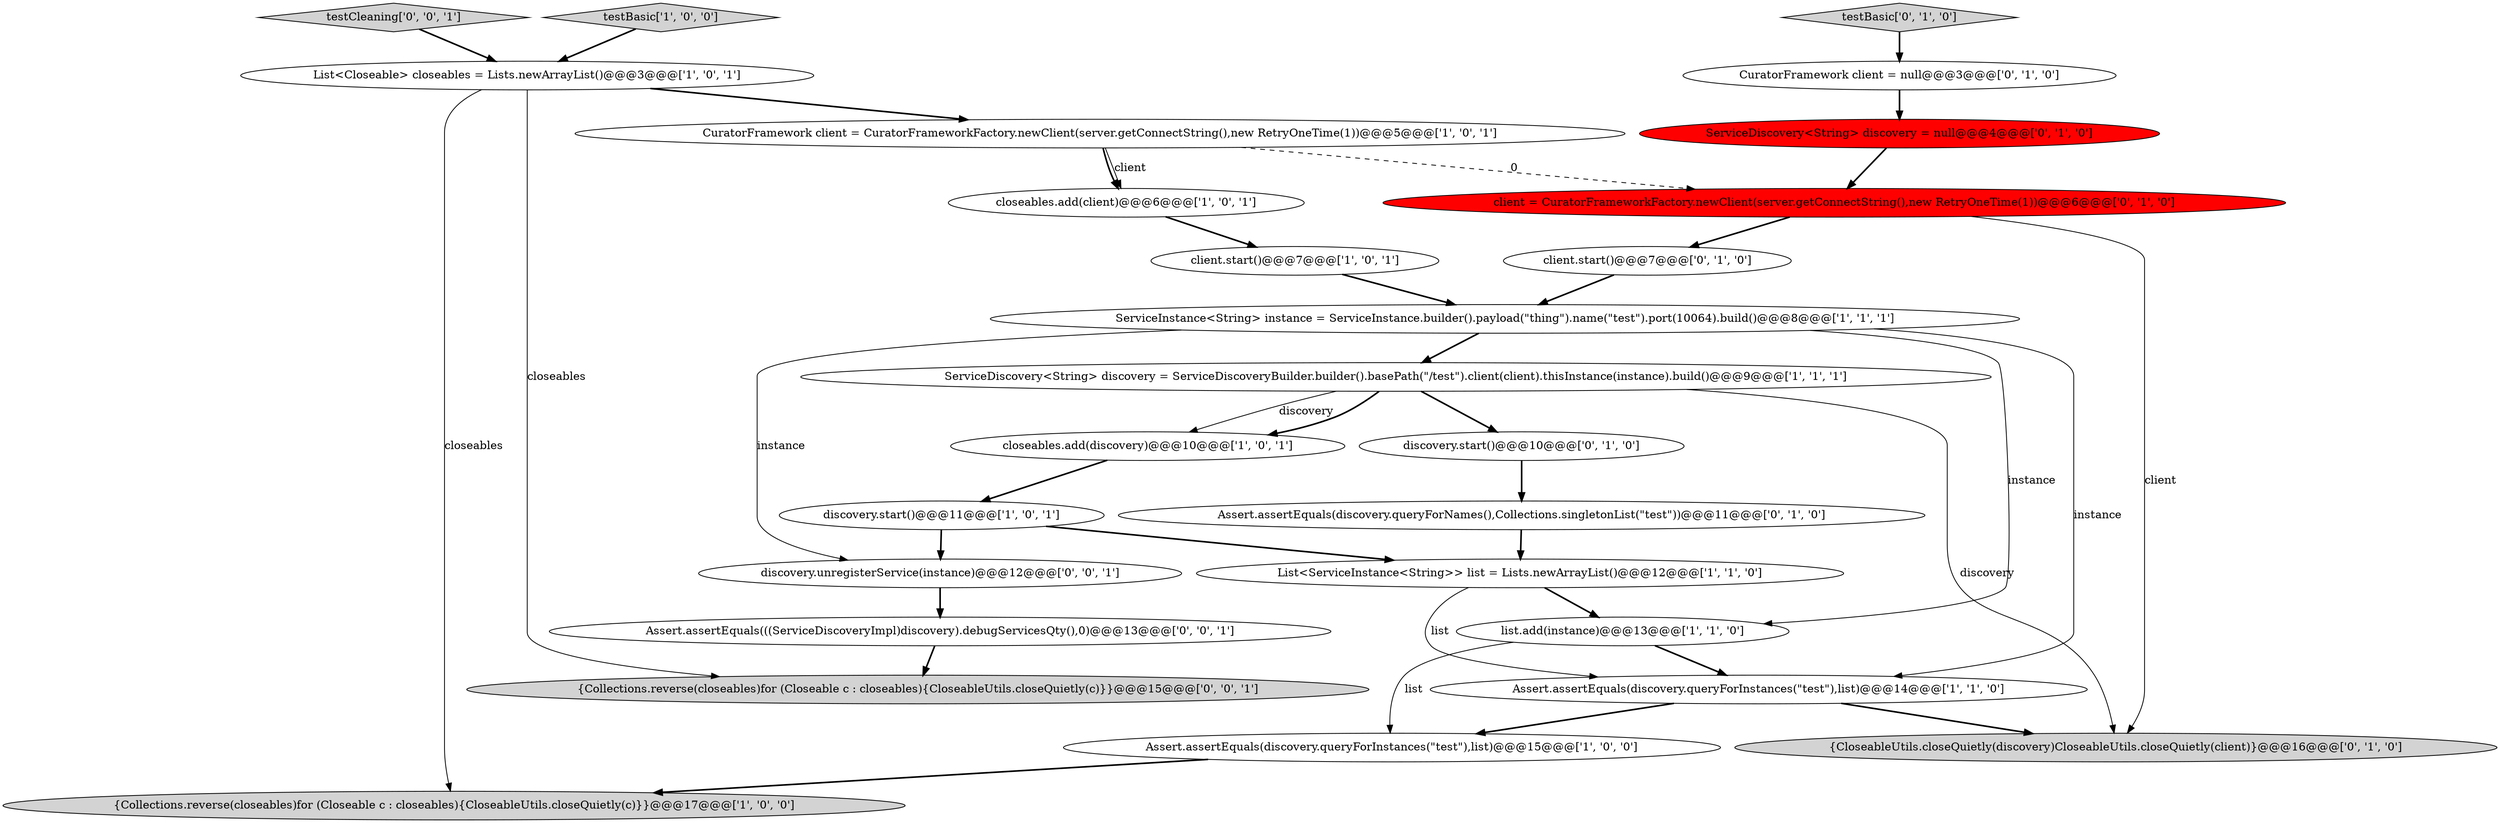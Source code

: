 digraph {
14 [style = filled, label = "client.start()@@@7@@@['0', '1', '0']", fillcolor = white, shape = ellipse image = "AAA0AAABBB2BBB"];
4 [style = filled, label = "{Collections.reverse(closeables)for (Closeable c : closeables){CloseableUtils.closeQuietly(c)}}@@@17@@@['1', '0', '0']", fillcolor = lightgray, shape = ellipse image = "AAA0AAABBB1BBB"];
21 [style = filled, label = "client = CuratorFrameworkFactory.newClient(server.getConnectString(),new RetryOneTime(1))@@@6@@@['0', '1', '0']", fillcolor = red, shape = ellipse image = "AAA1AAABBB2BBB"];
13 [style = filled, label = "List<Closeable> closeables = Lists.newArrayList()@@@3@@@['1', '0', '1']", fillcolor = white, shape = ellipse image = "AAA0AAABBB1BBB"];
17 [style = filled, label = "CuratorFramework client = null@@@3@@@['0', '1', '0']", fillcolor = white, shape = ellipse image = "AAA0AAABBB2BBB"];
6 [style = filled, label = "ServiceInstance<String> instance = ServiceInstance.builder().payload(\"thing\").name(\"test\").port(10064).build()@@@8@@@['1', '1', '1']", fillcolor = white, shape = ellipse image = "AAA0AAABBB1BBB"];
20 [style = filled, label = "discovery.start()@@@10@@@['0', '1', '0']", fillcolor = white, shape = ellipse image = "AAA0AAABBB2BBB"];
24 [style = filled, label = "testCleaning['0', '0', '1']", fillcolor = lightgray, shape = diamond image = "AAA0AAABBB3BBB"];
23 [style = filled, label = "{Collections.reverse(closeables)for (Closeable c : closeables){CloseableUtils.closeQuietly(c)}}@@@15@@@['0', '0', '1']", fillcolor = lightgray, shape = ellipse image = "AAA0AAABBB3BBB"];
16 [style = filled, label = "{CloseableUtils.closeQuietly(discovery)CloseableUtils.closeQuietly(client)}@@@16@@@['0', '1', '0']", fillcolor = lightgray, shape = ellipse image = "AAA0AAABBB2BBB"];
7 [style = filled, label = "testBasic['1', '0', '0']", fillcolor = lightgray, shape = diamond image = "AAA0AAABBB1BBB"];
22 [style = filled, label = "discovery.unregisterService(instance)@@@12@@@['0', '0', '1']", fillcolor = white, shape = ellipse image = "AAA0AAABBB3BBB"];
0 [style = filled, label = "client.start()@@@7@@@['1', '0', '1']", fillcolor = white, shape = ellipse image = "AAA0AAABBB1BBB"];
3 [style = filled, label = "closeables.add(client)@@@6@@@['1', '0', '1']", fillcolor = white, shape = ellipse image = "AAA0AAABBB1BBB"];
1 [style = filled, label = "closeables.add(discovery)@@@10@@@['1', '0', '1']", fillcolor = white, shape = ellipse image = "AAA0AAABBB1BBB"];
5 [style = filled, label = "CuratorFramework client = CuratorFrameworkFactory.newClient(server.getConnectString(),new RetryOneTime(1))@@@5@@@['1', '0', '1']", fillcolor = white, shape = ellipse image = "AAA0AAABBB1BBB"];
9 [style = filled, label = "discovery.start()@@@11@@@['1', '0', '1']", fillcolor = white, shape = ellipse image = "AAA0AAABBB1BBB"];
10 [style = filled, label = "ServiceDiscovery<String> discovery = ServiceDiscoveryBuilder.builder().basePath(\"/test\").client(client).thisInstance(instance).build()@@@9@@@['1', '1', '1']", fillcolor = white, shape = ellipse image = "AAA0AAABBB1BBB"];
8 [style = filled, label = "List<ServiceInstance<String>> list = Lists.newArrayList()@@@12@@@['1', '1', '0']", fillcolor = white, shape = ellipse image = "AAA0AAABBB1BBB"];
15 [style = filled, label = "ServiceDiscovery<String> discovery = null@@@4@@@['0', '1', '0']", fillcolor = red, shape = ellipse image = "AAA1AAABBB2BBB"];
25 [style = filled, label = "Assert.assertEquals(((ServiceDiscoveryImpl)discovery).debugServicesQty(),0)@@@13@@@['0', '0', '1']", fillcolor = white, shape = ellipse image = "AAA0AAABBB3BBB"];
11 [style = filled, label = "Assert.assertEquals(discovery.queryForInstances(\"test\"),list)@@@14@@@['1', '1', '0']", fillcolor = white, shape = ellipse image = "AAA0AAABBB1BBB"];
12 [style = filled, label = "Assert.assertEquals(discovery.queryForInstances(\"test\"),list)@@@15@@@['1', '0', '0']", fillcolor = white, shape = ellipse image = "AAA0AAABBB1BBB"];
19 [style = filled, label = "testBasic['0', '1', '0']", fillcolor = lightgray, shape = diamond image = "AAA0AAABBB2BBB"];
2 [style = filled, label = "list.add(instance)@@@13@@@['1', '1', '0']", fillcolor = white, shape = ellipse image = "AAA0AAABBB1BBB"];
18 [style = filled, label = "Assert.assertEquals(discovery.queryForNames(),Collections.singletonList(\"test\"))@@@11@@@['0', '1', '0']", fillcolor = white, shape = ellipse image = "AAA0AAABBB2BBB"];
7->13 [style = bold, label=""];
5->3 [style = bold, label=""];
11->16 [style = bold, label=""];
9->22 [style = bold, label=""];
22->25 [style = bold, label=""];
10->1 [style = solid, label="discovery"];
10->20 [style = bold, label=""];
0->6 [style = bold, label=""];
15->21 [style = bold, label=""];
25->23 [style = bold, label=""];
6->22 [style = solid, label="instance"];
11->12 [style = bold, label=""];
24->13 [style = bold, label=""];
19->17 [style = bold, label=""];
9->8 [style = bold, label=""];
21->16 [style = solid, label="client"];
1->9 [style = bold, label=""];
3->0 [style = bold, label=""];
20->18 [style = bold, label=""];
10->16 [style = solid, label="discovery"];
8->2 [style = bold, label=""];
12->4 [style = bold, label=""];
6->2 [style = solid, label="instance"];
6->10 [style = bold, label=""];
17->15 [style = bold, label=""];
5->3 [style = solid, label="client"];
13->5 [style = bold, label=""];
13->23 [style = solid, label="closeables"];
5->21 [style = dashed, label="0"];
2->12 [style = solid, label="list"];
18->8 [style = bold, label=""];
6->11 [style = solid, label="instance"];
8->11 [style = solid, label="list"];
10->1 [style = bold, label=""];
13->4 [style = solid, label="closeables"];
2->11 [style = bold, label=""];
14->6 [style = bold, label=""];
21->14 [style = bold, label=""];
}

